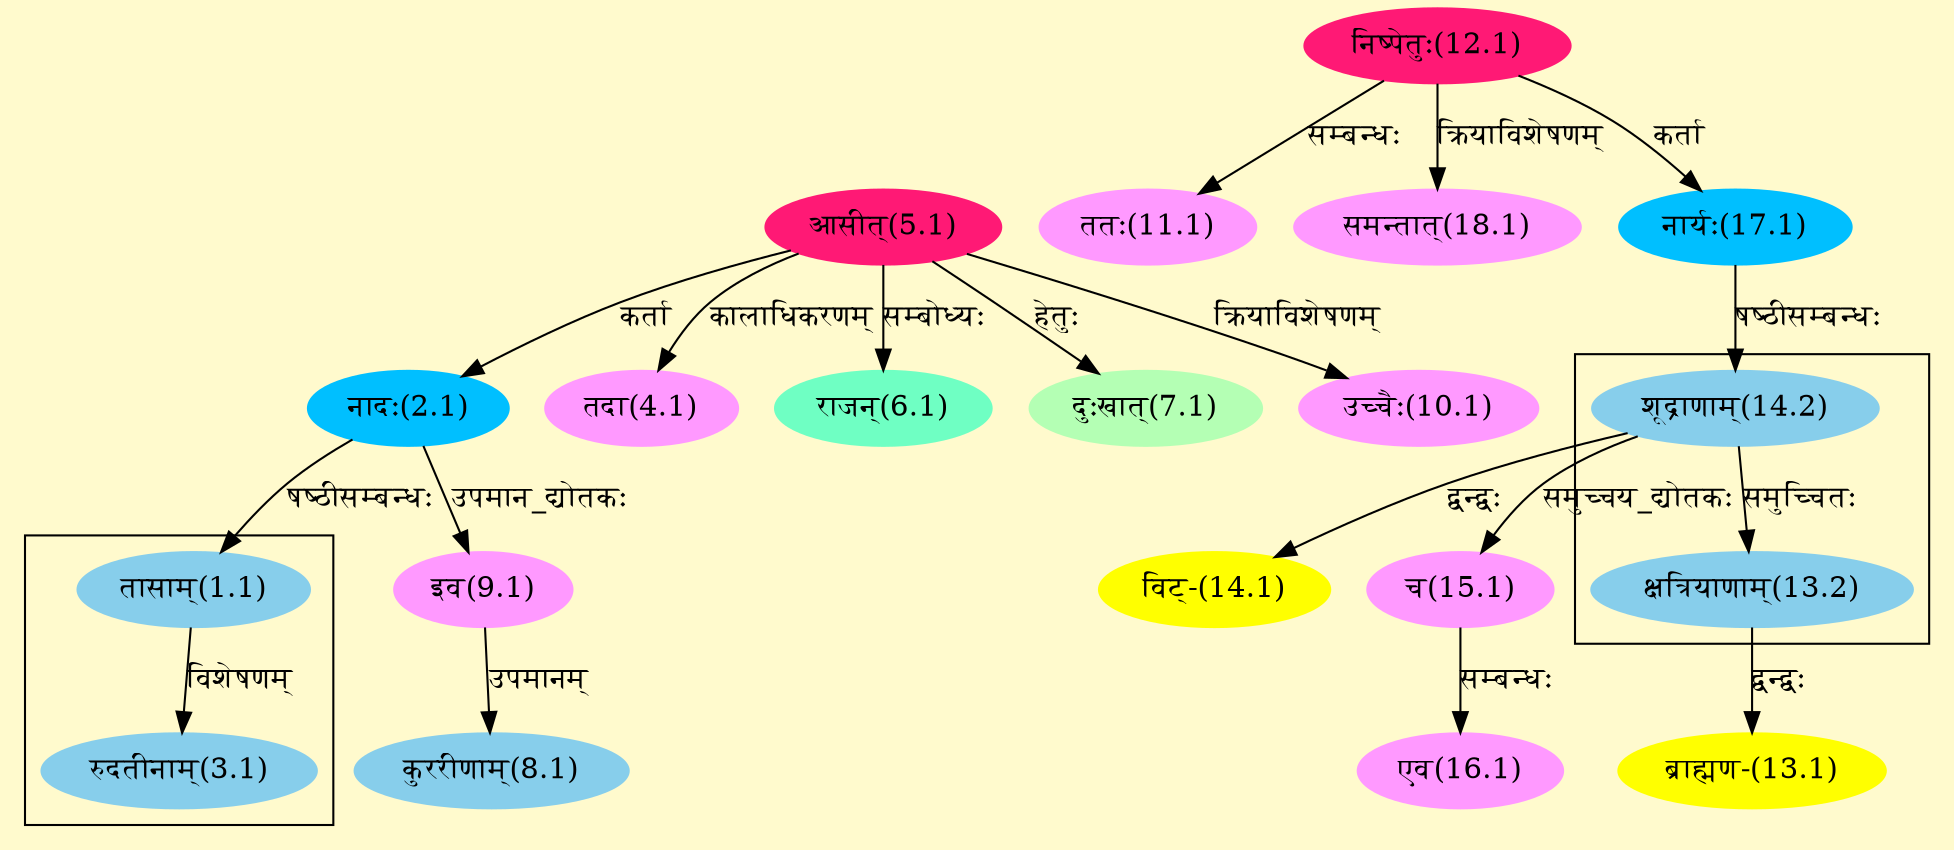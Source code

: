 digraph G{
rankdir=BT;
 compound=true;
 bgcolor="lemonchiffon1";

subgraph cluster_1{
Node3_1 [style=filled, color="#87CEEB" label = "रुदतीनाम्(3.1)"]
Node1_1 [style=filled, color="#87CEEB" label = "तासाम्(1.1)"]

}

subgraph cluster_2{
Node13_2 [style=filled, color="#87CEEB" label = "क्षत्रियाणाम्(13.2)"]
Node14_2 [style=filled, color="#87CEEB" label = "शूद्राणाम्(14.2)"]

}
Node1_1 [style=filled, color="#87CEEB" label = "तासाम्(1.1)"]
Node2_1 [style=filled, color="#00BFFF" label = "नादः(2.1)"]
Node5_1 [style=filled, color="#FF1975" label = "आसीत्(5.1)"]
Node4_1 [style=filled, color="#FF99FF" label = "तदा(4.1)"]
Node6_1 [style=filled, color="#6FFFC3" label = "राजन्(6.1)"]
Node7_1 [style=filled, color="#B4FFB4" label = "दुःखात्(7.1)"]
Node8_1 [style=filled, color="#87CEEB" label = "कुररीणाम्(8.1)"]
Node9_1 [style=filled, color="#FF99FF" label = "इव(9.1)"]
Node10_1 [style=filled, color="#FF99FF" label = "उच्चैः(10.1)"]
Node11_1 [style=filled, color="#FF99FF" label = "ततः(11.1)"]
Node12_1 [style=filled, color="#FF1975" label = "निष्पेतुः(12.1)"]
Node17_1 [style=filled, color="#00BFFF" label = "नार्यः(17.1)"]
Node13_1 [style=filled, color="#FFFF00" label = "ब्राह्मण-(13.1)"]
Node13_2 [style=filled, color="#87CEEB" label = "क्षत्रियाणाम्(13.2)"]
Node14_1 [style=filled, color="#FFFF00" label = "विट्-(14.1)"]
Node14_2 [style=filled, color="#87CEEB" label = "शूद्राणाम्(14.2)"]
Node15_1 [style=filled, color="#FF99FF" label = "च(15.1)"]
Node16_1 [style=filled, color="#FF99FF" label = "एव(16.1)"]
Node18_1 [style=filled, color="#FF99FF" label = "समन्तात्(18.1)"]
/* Start of Relations section */

Node1_1 -> Node2_1 [  label="षष्ठीसम्बन्धः"  dir="back" ]
Node2_1 -> Node5_1 [  label="कर्ता"  dir="back" ]
Node3_1 -> Node1_1 [  label="विशेषणम्"  dir="back" ]
Node4_1 -> Node5_1 [  label="कालाधिकरणम्"  dir="back" ]
Node6_1 -> Node5_1 [  label="सम्बोध्यः"  dir="back" ]
Node7_1 -> Node5_1 [  label="हेतुः"  dir="back" ]
Node8_1 -> Node9_1 [  label="उपमानम्"  dir="back" ]
Node9_1 -> Node2_1 [  label="उपमान_द्योतकः"  dir="back" ]
Node10_1 -> Node5_1 [  label="क्रियाविशेषणम्"  dir="back" ]
Node11_1 -> Node12_1 [  label="सम्बन्धः"  dir="back" ]
Node13_1 -> Node13_2 [  label="द्वन्द्वः"  dir="back" ]
Node13_2 -> Node14_2 [  label="समुच्चितः"  dir="back" ]
Node14_1 -> Node14_2 [  label="द्वन्द्वः"  dir="back" ]
Node14_2 -> Node17_1 [  label="षष्ठीसम्बन्धः"  dir="back" ]
Node15_1 -> Node14_2 [  label="समुच्चय_द्योतकः"  dir="back" ]
Node16_1 -> Node15_1 [  label="सम्बन्धः"  dir="back" ]
Node17_1 -> Node12_1 [  label="कर्ता"  dir="back" ]
Node18_1 -> Node12_1 [  label="क्रियाविशेषणम्"  dir="back" ]
}
